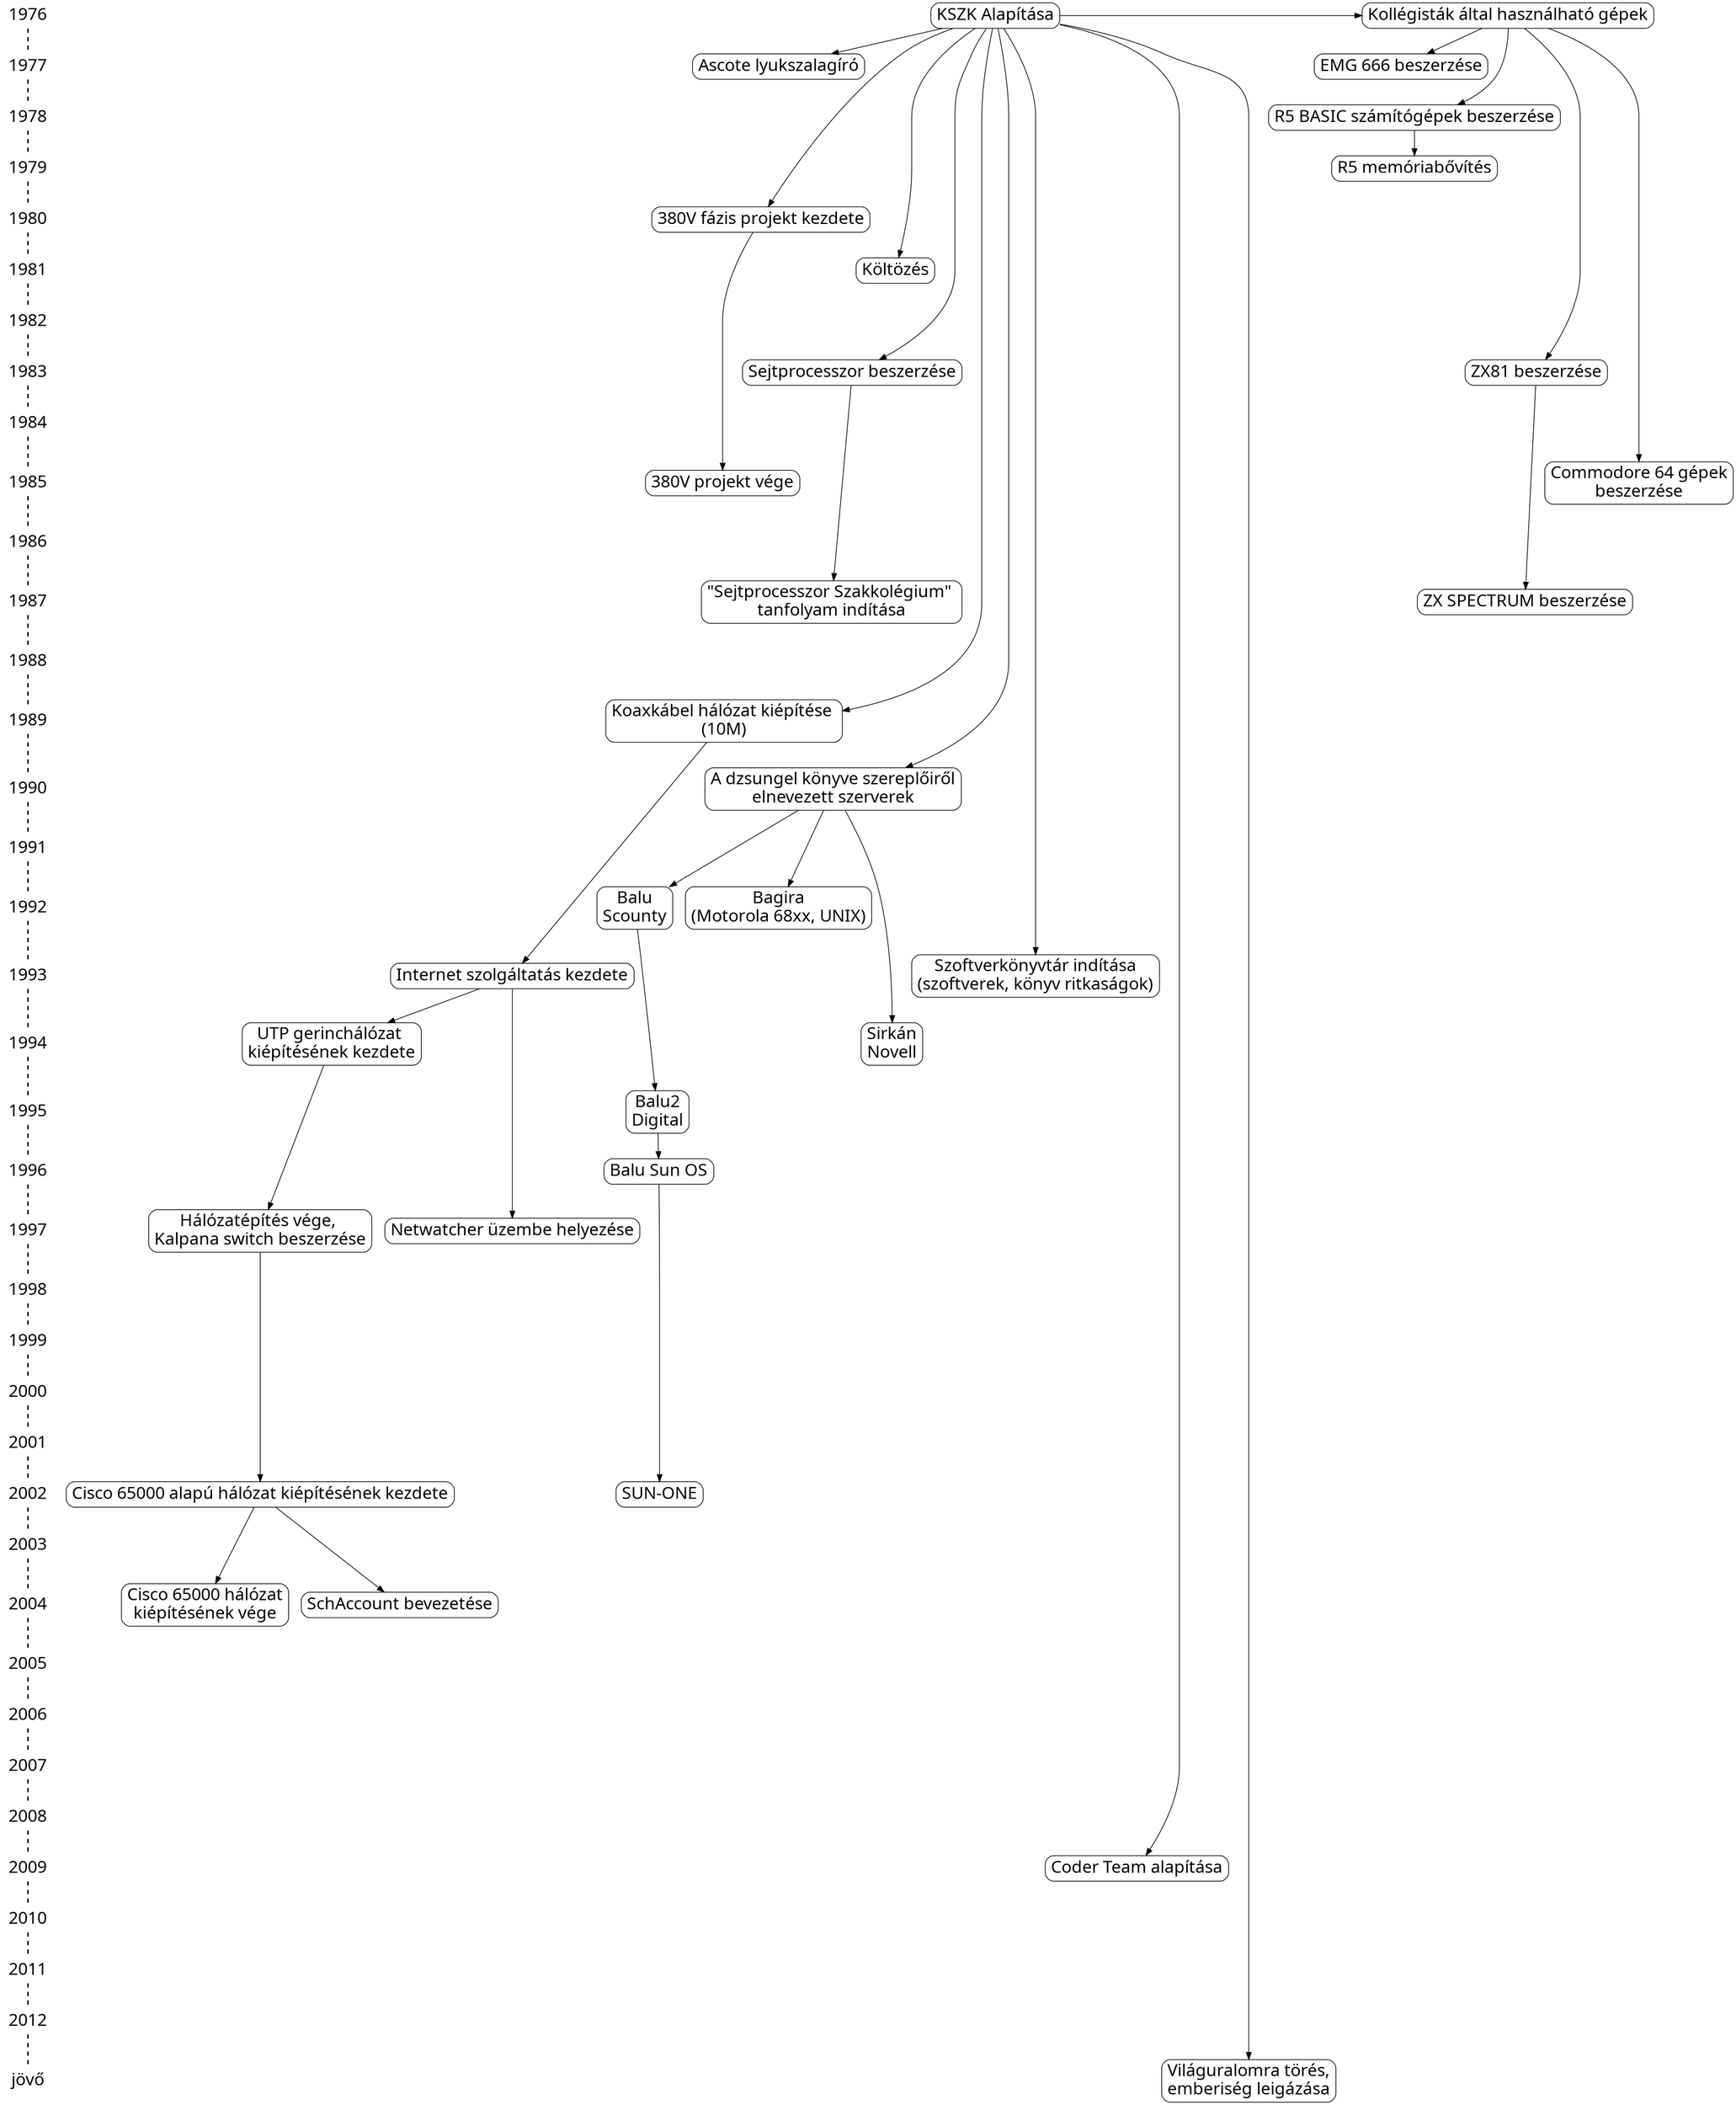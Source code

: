 digraph timeline {

	size = "26,26"

	// Évek
//asd
	node [
		fontsize = 24,
		fontname = "CMU Typewriter Text",
		shape = plaintext
	];
	edge [
		//color = "#888888",
		style = dashed,
		penwidth = 2,
		arrowhead = none
	];
	1976 -> 1977 -> 1978 -> 1979 -> 1980 -> 1981;
	1981 -> 1982 -> 1983 -> 1984 -> 1985 -> 1986;
	1986 -> 1987 -> 1988 -> 1989 -> 1990 -> 1991;
	1991 -> 1992 -> 1993 -> 1994 -> 1995 -> 1996;
	1996 -> 1997 -> 1998 -> 1999 -> 2000 -> 2001;
	2001 -> 2002 -> 2003 -> 2004 -> 2005 -> 2006;
	2006 -> 2007 -> 2008 -> 2009 -> 2010 -> 2011;
	2011 -> 2012 -> jövő;

	// Események
	node [
		fontsize = 24,
		fontname = "CMU Typewriter Text",
		shape = box,
		style = rounded
	];
	edge [
		style = solid,
		color = "#000000",
		penwidth = 1,
		arrowhead = normal,
		arrowsize = 1,
	];
	// Események, évek szerint
	{ rank=same; 1976
		KSZKAlapitas [ label = "KSZK Alapítása" ]
		HASZNALAT [ label="Kollégisták által használható gépek" ]
	}
	{ rank=same; 1977
		Ascote [ label = "Ascote lyukszalagíró" ]
		EMG [ label = "EMG 666 beszerzése" ]
	}
	{ rank=same; 1978
		R5_BASIC [ label = "R5 BASIC számítógépek beszerzése" ]
	}
	{ rank=same; 1979
		R5_MEM [ label = "R5 memóriabővítés" ]
	}
	{ rank=same; 1980
		FAZIS1 [ label = "380V fázis projekt kezdete" ]
	}
	{ rank=same; 1981
		KOLTOZES [ label = "Költözés" ]
	}
	{ rank=same; 1982
		//...
	}
	{ rank=same; 1983
		SEJTPROC [ label = "Sejtprocesszor beszerzése" ]
		ZX81 [ label = "ZX81 beszerzése" ]	
	}
	{ rank=same; 1984
		//...
	}
	{ rank=same; 1985
		COMMODORE [ label = "Commodore 64 gépek\nbeszerzése" ]
		FAZIS2 [ label = "380V projekt vége" ]
	}
	{ rank=same; 1986
		//...
	}
	{ rank=same; 1987
		SEJTPROC_TANF [ label = "\"Sejtprocesszor Szakkolégium\" \ntanfolyam indítása" ]
		ZX_SPECTRUM [ label = "ZX SPECTRUM beszerzése" ]
	}
	{ rank=same; 1988
		//...
	}
	{ rank=same; 1989
		NET1 [ label = "Koaxkábel hálózat kiépítése \n(10M)" ]
	}
	{ rank=same; 1990
		GEPEK [ label = "A dzsungel könyve szereplőiről\nelnevezett szerverek" ]
	}
	{ rank=same; 1991
		//...
	}
	{ rank=same; 1992
		BALU1 [ label = "Balu\nScounty" ]
		BAGIRA [ label = "Bagira\n(Motorola 68xx, UNIX)" ]
	}
	{ rank=same; 1993
		NET2 [ label = "Internet szolgáltatás kezdete" ]
		KONYVTAR [ label = "Szoftverkönyvtár indítása\n(szoftverek, könyv ritkaságok)" ]
	}
	{ rank=same; 1994
		NET3 [ label = "UTP gerinchálózat \nkiépítésének kezdete" ]
		SIRKAN [ label = "Sirkán\nNovell" ]
	}
	{ rank=same; 1995
		BALU2 [ label = "Balu2\nDigital" ]
	}
	{ rank=same; 1996
		BALU3 [ label = "Balu Sun OS" ]
	}
	{ rank=same; 1997
		NET4 [ label = "Hálózatépítés vége, \nKalpana switch beszerzése" ]
		NETWATCHER [ label = "Netwatcher üzembe helyezése" ]
	}
	{ rank=same; 1998
		//...
	}
	{ rank=same; 1999
		//...
	}
	{ rank=same; 2000
		//...
	}
	{ rank=same; 2001
		//...
	}
	{ rank=same; 2002
		BALU4 [ label = "SUN-ONE" ]
		NET5 [ label = "Cisco 65000 alapú hálózat kiépítésének kezdete" ]
	}
	{ rank=same; 2003
		//...
	}
	{ rank=same; 2004
		NET6 [ label = "Cisco 65000 hálózat\nkiépítésének vége" ]
		SCHACC [ label = "SchAccount bevezetése" ]
	}
	{ rank=same; 2005
		//...
	}
	{ rank=same; 2006
		//...
	}
	{ rank=same; 2007
		//...
	}
	{ rank=same; 2008
		//...
	}
	{ rank=same; 2009
		CoderTeam [ label = "Coder Team alapítása" ]
	}
	{ rank=same; 2010
		//...
	}
	{ rank=same; 2011
		//...
	}
	{ rank=same; 2012
		//...
	}
	{ rank=same; jövő
		VILAGURALOM [ label = "Világuralomra törés,\nemberiség leigázása" ]	
	}
	
	// Csoport összekötések
	KSZKAlapitas -> CoderTeam;
	KSZKAlapitas -> HASZNALAT;
	KSZKAlapitas -> SEJTPROC -> SEJTPROC_TANF;
	KSZKAlapitas -> NET1 -> NET2 -> NET3 ->NET4 ->NET5 ->NET6;
	KSZKAlapitas -> GEPEK;
	KSZKAlapitas -> Ascote;
	KSZKAlapitas -> KOLTOZES;
	KSZKAlapitas -> VILAGURALOM;
	KSZKAlapitas -> KONYVTAR;
	KSZKAlapitas -> FAZIS1 -> FAZIS2;
	HASZNALAT -> ZX81 -> ZX_SPECTRUM;
	HASZNALAT -> EMG;
	HASZNALAT -> R5_BASIC -> R5_MEM;
	HASZNALAT -> COMMODORE;
	GEPEK -> BAGIRA;	
	GEPEK -> SIRKAN;
	GEPEK -> BALU1 -> BALU2 -> BALU3 -> BALU4;
	NET2 -> NETWATCHER;
	NET5 -> SCHACC;
}
